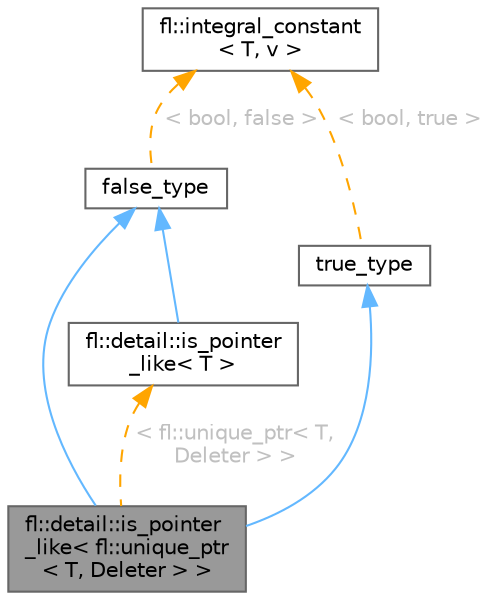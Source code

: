 digraph "fl::detail::is_pointer_like&lt; fl::unique_ptr&lt; T, Deleter &gt; &gt;"
{
 // INTERACTIVE_SVG=YES
 // LATEX_PDF_SIZE
  bgcolor="transparent";
  edge [fontname=Helvetica,fontsize=10,labelfontname=Helvetica,labelfontsize=10];
  node [fontname=Helvetica,fontsize=10,shape=box,height=0.2,width=0.4];
  Node1 [id="Node000001",label="fl::detail::is_pointer\l_like\< fl::unique_ptr\l\< T, Deleter \> \>",height=0.2,width=0.4,color="gray40", fillcolor="grey60", style="filled", fontcolor="black",tooltip=" "];
  Node2 -> Node1 [id="edge1_Node000001_Node000002",dir="back",color="steelblue1",style="solid",tooltip=" "];
  Node2 [id="Node000002",label="false_type",height=0.2,width=0.4,color="gray40", fillcolor="white", style="filled",URL="$d1/d55/structfl_1_1integral__constant.html",tooltip=" "];
  Node3 -> Node2 [id="edge2_Node000002_Node000003",dir="back",color="orange",style="dashed",tooltip=" ",label=" \< bool, false \>",fontcolor="grey" ];
  Node3 [id="Node000003",label="fl::integral_constant\l\< T, v \>",height=0.2,width=0.4,color="gray40", fillcolor="white", style="filled",URL="$d1/d55/structfl_1_1integral__constant.html",tooltip=" "];
  Node4 -> Node1 [id="edge3_Node000001_Node000004",dir="back",color="steelblue1",style="solid",tooltip=" "];
  Node4 [id="Node000004",label="true_type",height=0.2,width=0.4,color="gray40", fillcolor="white", style="filled",URL="$d1/d55/structfl_1_1integral__constant.html",tooltip=" "];
  Node3 -> Node4 [id="edge4_Node000004_Node000003",dir="back",color="orange",style="dashed",tooltip=" ",label=" \< bool, true \>",fontcolor="grey" ];
  Node5 -> Node1 [id="edge5_Node000001_Node000005",dir="back",color="orange",style="dashed",tooltip=" ",label=" \< fl::unique_ptr\< T,\l Deleter \> \>",fontcolor="grey" ];
  Node5 [id="Node000005",label="fl::detail::is_pointer\l_like\< T \>",height=0.2,width=0.4,color="gray40", fillcolor="white", style="filled",URL="$d4/dc1/structfl_1_1detail_1_1is__pointer__like.html",tooltip=" "];
  Node2 -> Node5 [id="edge6_Node000005_Node000002",dir="back",color="steelblue1",style="solid",tooltip=" "];
}
